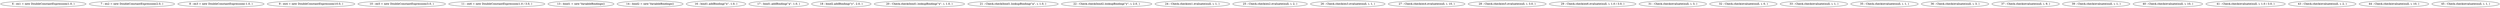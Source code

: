 digraph G {
"6 : ex1 = new DoubleConstantExpression(1.0, )"
"7 : ex2 = new DoubleConstantExpression(2.0, )"
"8 : ex3 = new DoubleConstantExpression(-1.0, )"
"9 : ex4 = new DoubleConstantExpression(10.0, )"
"10 : ex5 = new DoubleConstantExpression(3.0, )"
"11 : ex6 = new DoubleConstantExpression(1.0 / 3.0, )"
"13 : bind1 = new VariableBindings()"
"14 : bind2 = new VariableBindings()"
"16 : bind1.addBinding(\"x\", 1.0, )"
"17 : bind1.addBinding(\"a\", 1.0, )"
"18 : bind2.addBinding(\"y\", 2.0, )"
"20 : Check.check(bind1.lookupBinding(\"x\", ), 1.0, )"
"21 : Check.check(bind1.lookupBinding(\"a\", ), 1.0, )"
"22 : Check.check(bind2.lookupBinding(\"y\", ), 2.0, )"
"24 : Check.check(ex1.evaluate(null, ), 1, )"
"25 : Check.check(ex2.evaluate(null, ), 2, )"
"26 : Check.check(ex3.evaluate(null, ), 1, )"
"27 : Check.check(ex4.evaluate(null, ), 10, )"
"28 : Check.check(ex5.evaluate(null, ), 3.0, )"
"29 : Check.check(ex6.evaluate(null, ), 1.0 / 3.0, )"
"31 : Check.check(evaluate(null, ), 3, )"
"32 : Check.check(evaluate(null, ), 0, )"
"33 : Check.check(evaluate(null, ), 1, )"
"35 : Check.check(evaluate(null, ), 1, )"
"36 : Check.check(evaluate(null, ), 3, )"
"37 : Check.check(evaluate(null, ), 9, )"
"39 : Check.check(evaluate(null, ), 1, )"
"40 : Check.check(evaluate(null, ), 10, )"
"41 : Check.check(evaluate(null, ), 1.0 / 3.0, )"
"43 : Check.check(evaluate(null, ), 2, )"
"44 : Check.check(evaluate(null, ), 10, )"
"45 : Check.check(evaluate(null, ), 1, )"
}